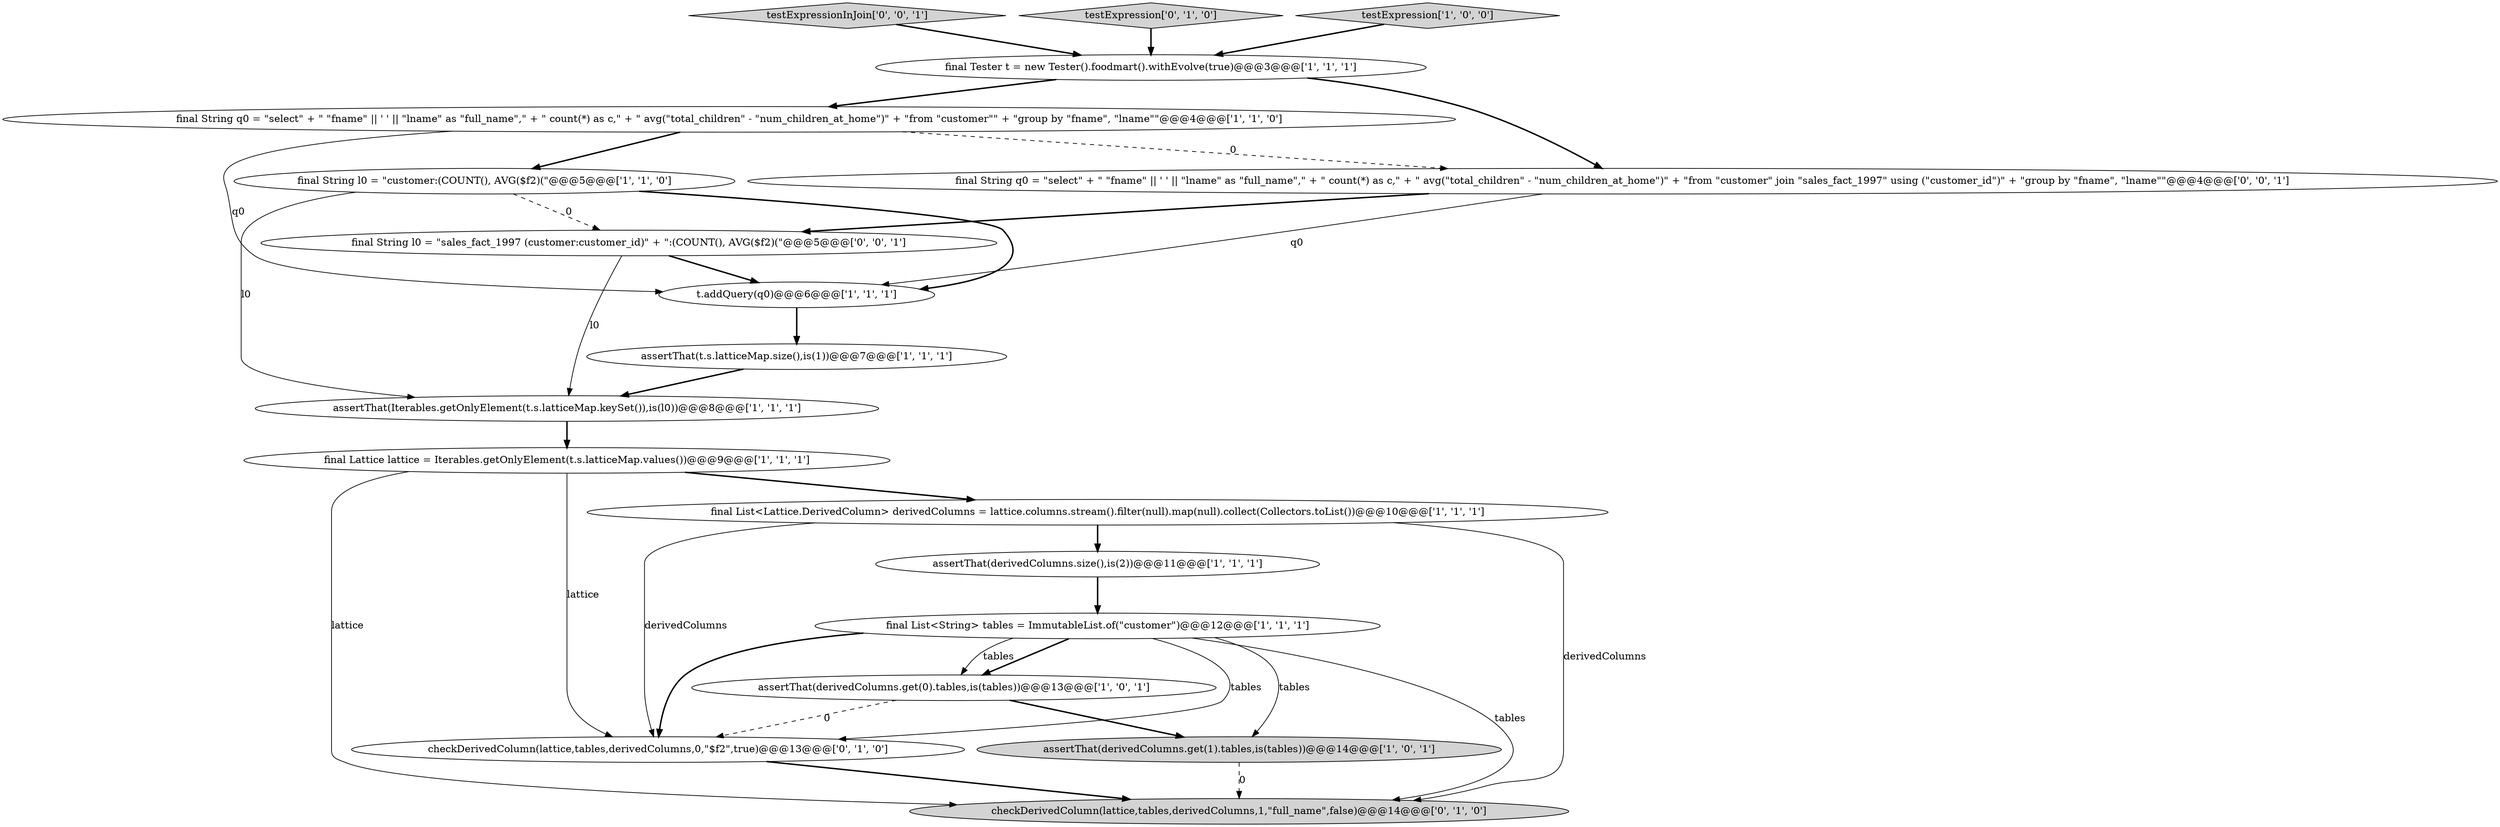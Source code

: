 digraph {
4 [style = filled, label = "final String q0 = \"select\" + \" \"fname\" || ' ' || \"lname\" as \"full_name\",\" + \" count(*) as c,\" + \" avg(\"total_children\" - \"num_children_at_home\")\" + \"from \"customer\"\" + \"group by \"fname\", \"lname\"\"@@@4@@@['1', '1', '0']", fillcolor = white, shape = ellipse image = "AAA0AAABBB1BBB"];
18 [style = filled, label = "testExpressionInJoin['0', '0', '1']", fillcolor = lightgray, shape = diamond image = "AAA0AAABBB3BBB"];
7 [style = filled, label = "final Lattice lattice = Iterables.getOnlyElement(t.s.latticeMap.values())@@@9@@@['1', '1', '1']", fillcolor = white, shape = ellipse image = "AAA0AAABBB1BBB"];
8 [style = filled, label = "assertThat(Iterables.getOnlyElement(t.s.latticeMap.keySet()),is(l0))@@@8@@@['1', '1', '1']", fillcolor = white, shape = ellipse image = "AAA0AAABBB1BBB"];
13 [style = filled, label = "checkDerivedColumn(lattice,tables,derivedColumns,1,\"full_name\",false)@@@14@@@['0', '1', '0']", fillcolor = lightgray, shape = ellipse image = "AAA1AAABBB2BBB"];
14 [style = filled, label = "testExpression['0', '1', '0']", fillcolor = lightgray, shape = diamond image = "AAA0AAABBB2BBB"];
11 [style = filled, label = "assertThat(t.s.latticeMap.size(),is(1))@@@7@@@['1', '1', '1']", fillcolor = white, shape = ellipse image = "AAA0AAABBB1BBB"];
2 [style = filled, label = "assertThat(derivedColumns.get(1).tables,is(tables))@@@14@@@['1', '0', '1']", fillcolor = lightgray, shape = ellipse image = "AAA0AAABBB1BBB"];
0 [style = filled, label = "final String l0 = \"customer:(COUNT(), AVG($f2)(\"@@@5@@@['1', '1', '0']", fillcolor = white, shape = ellipse image = "AAA0AAABBB1BBB"];
6 [style = filled, label = "testExpression['1', '0', '0']", fillcolor = lightgray, shape = diamond image = "AAA0AAABBB1BBB"];
10 [style = filled, label = "final List<Lattice.DerivedColumn> derivedColumns = lattice.columns.stream().filter(null).map(null).collect(Collectors.toList())@@@10@@@['1', '1', '1']", fillcolor = white, shape = ellipse image = "AAA0AAABBB1BBB"];
1 [style = filled, label = "final List<String> tables = ImmutableList.of(\"customer\")@@@12@@@['1', '1', '1']", fillcolor = white, shape = ellipse image = "AAA0AAABBB1BBB"];
9 [style = filled, label = "final Tester t = new Tester().foodmart().withEvolve(true)@@@3@@@['1', '1', '1']", fillcolor = white, shape = ellipse image = "AAA0AAABBB1BBB"];
15 [style = filled, label = "checkDerivedColumn(lattice,tables,derivedColumns,0,\"$f2\",true)@@@13@@@['0', '1', '0']", fillcolor = white, shape = ellipse image = "AAA1AAABBB2BBB"];
5 [style = filled, label = "t.addQuery(q0)@@@6@@@['1', '1', '1']", fillcolor = white, shape = ellipse image = "AAA0AAABBB1BBB"];
16 [style = filled, label = "final String l0 = \"sales_fact_1997 (customer:customer_id)\" + \":(COUNT(), AVG($f2)(\"@@@5@@@['0', '0', '1']", fillcolor = white, shape = ellipse image = "AAA0AAABBB3BBB"];
17 [style = filled, label = "final String q0 = \"select\" + \" \"fname\" || ' ' || \"lname\" as \"full_name\",\" + \" count(*) as c,\" + \" avg(\"total_children\" - \"num_children_at_home\")\" + \"from \"customer\" join \"sales_fact_1997\" using (\"customer_id\")\" + \"group by \"fname\", \"lname\"\"@@@4@@@['0', '0', '1']", fillcolor = white, shape = ellipse image = "AAA0AAABBB3BBB"];
12 [style = filled, label = "assertThat(derivedColumns.size(),is(2))@@@11@@@['1', '1', '1']", fillcolor = white, shape = ellipse image = "AAA0AAABBB1BBB"];
3 [style = filled, label = "assertThat(derivedColumns.get(0).tables,is(tables))@@@13@@@['1', '0', '1']", fillcolor = white, shape = ellipse image = "AAA0AAABBB1BBB"];
0->8 [style = solid, label="l0"];
1->13 [style = solid, label="tables"];
9->4 [style = bold, label=""];
4->5 [style = solid, label="q0"];
3->2 [style = bold, label=""];
7->10 [style = bold, label=""];
7->15 [style = solid, label="lattice"];
12->1 [style = bold, label=""];
4->17 [style = dashed, label="0"];
14->9 [style = bold, label=""];
17->5 [style = solid, label="q0"];
6->9 [style = bold, label=""];
10->12 [style = bold, label=""];
0->16 [style = dashed, label="0"];
18->9 [style = bold, label=""];
1->3 [style = bold, label=""];
16->8 [style = solid, label="l0"];
5->11 [style = bold, label=""];
11->8 [style = bold, label=""];
9->17 [style = bold, label=""];
15->13 [style = bold, label=""];
3->15 [style = dashed, label="0"];
1->15 [style = bold, label=""];
16->5 [style = bold, label=""];
8->7 [style = bold, label=""];
10->13 [style = solid, label="derivedColumns"];
0->5 [style = bold, label=""];
1->15 [style = solid, label="tables"];
17->16 [style = bold, label=""];
10->15 [style = solid, label="derivedColumns"];
1->3 [style = solid, label="tables"];
7->13 [style = solid, label="lattice"];
1->2 [style = solid, label="tables"];
4->0 [style = bold, label=""];
2->13 [style = dashed, label="0"];
}
